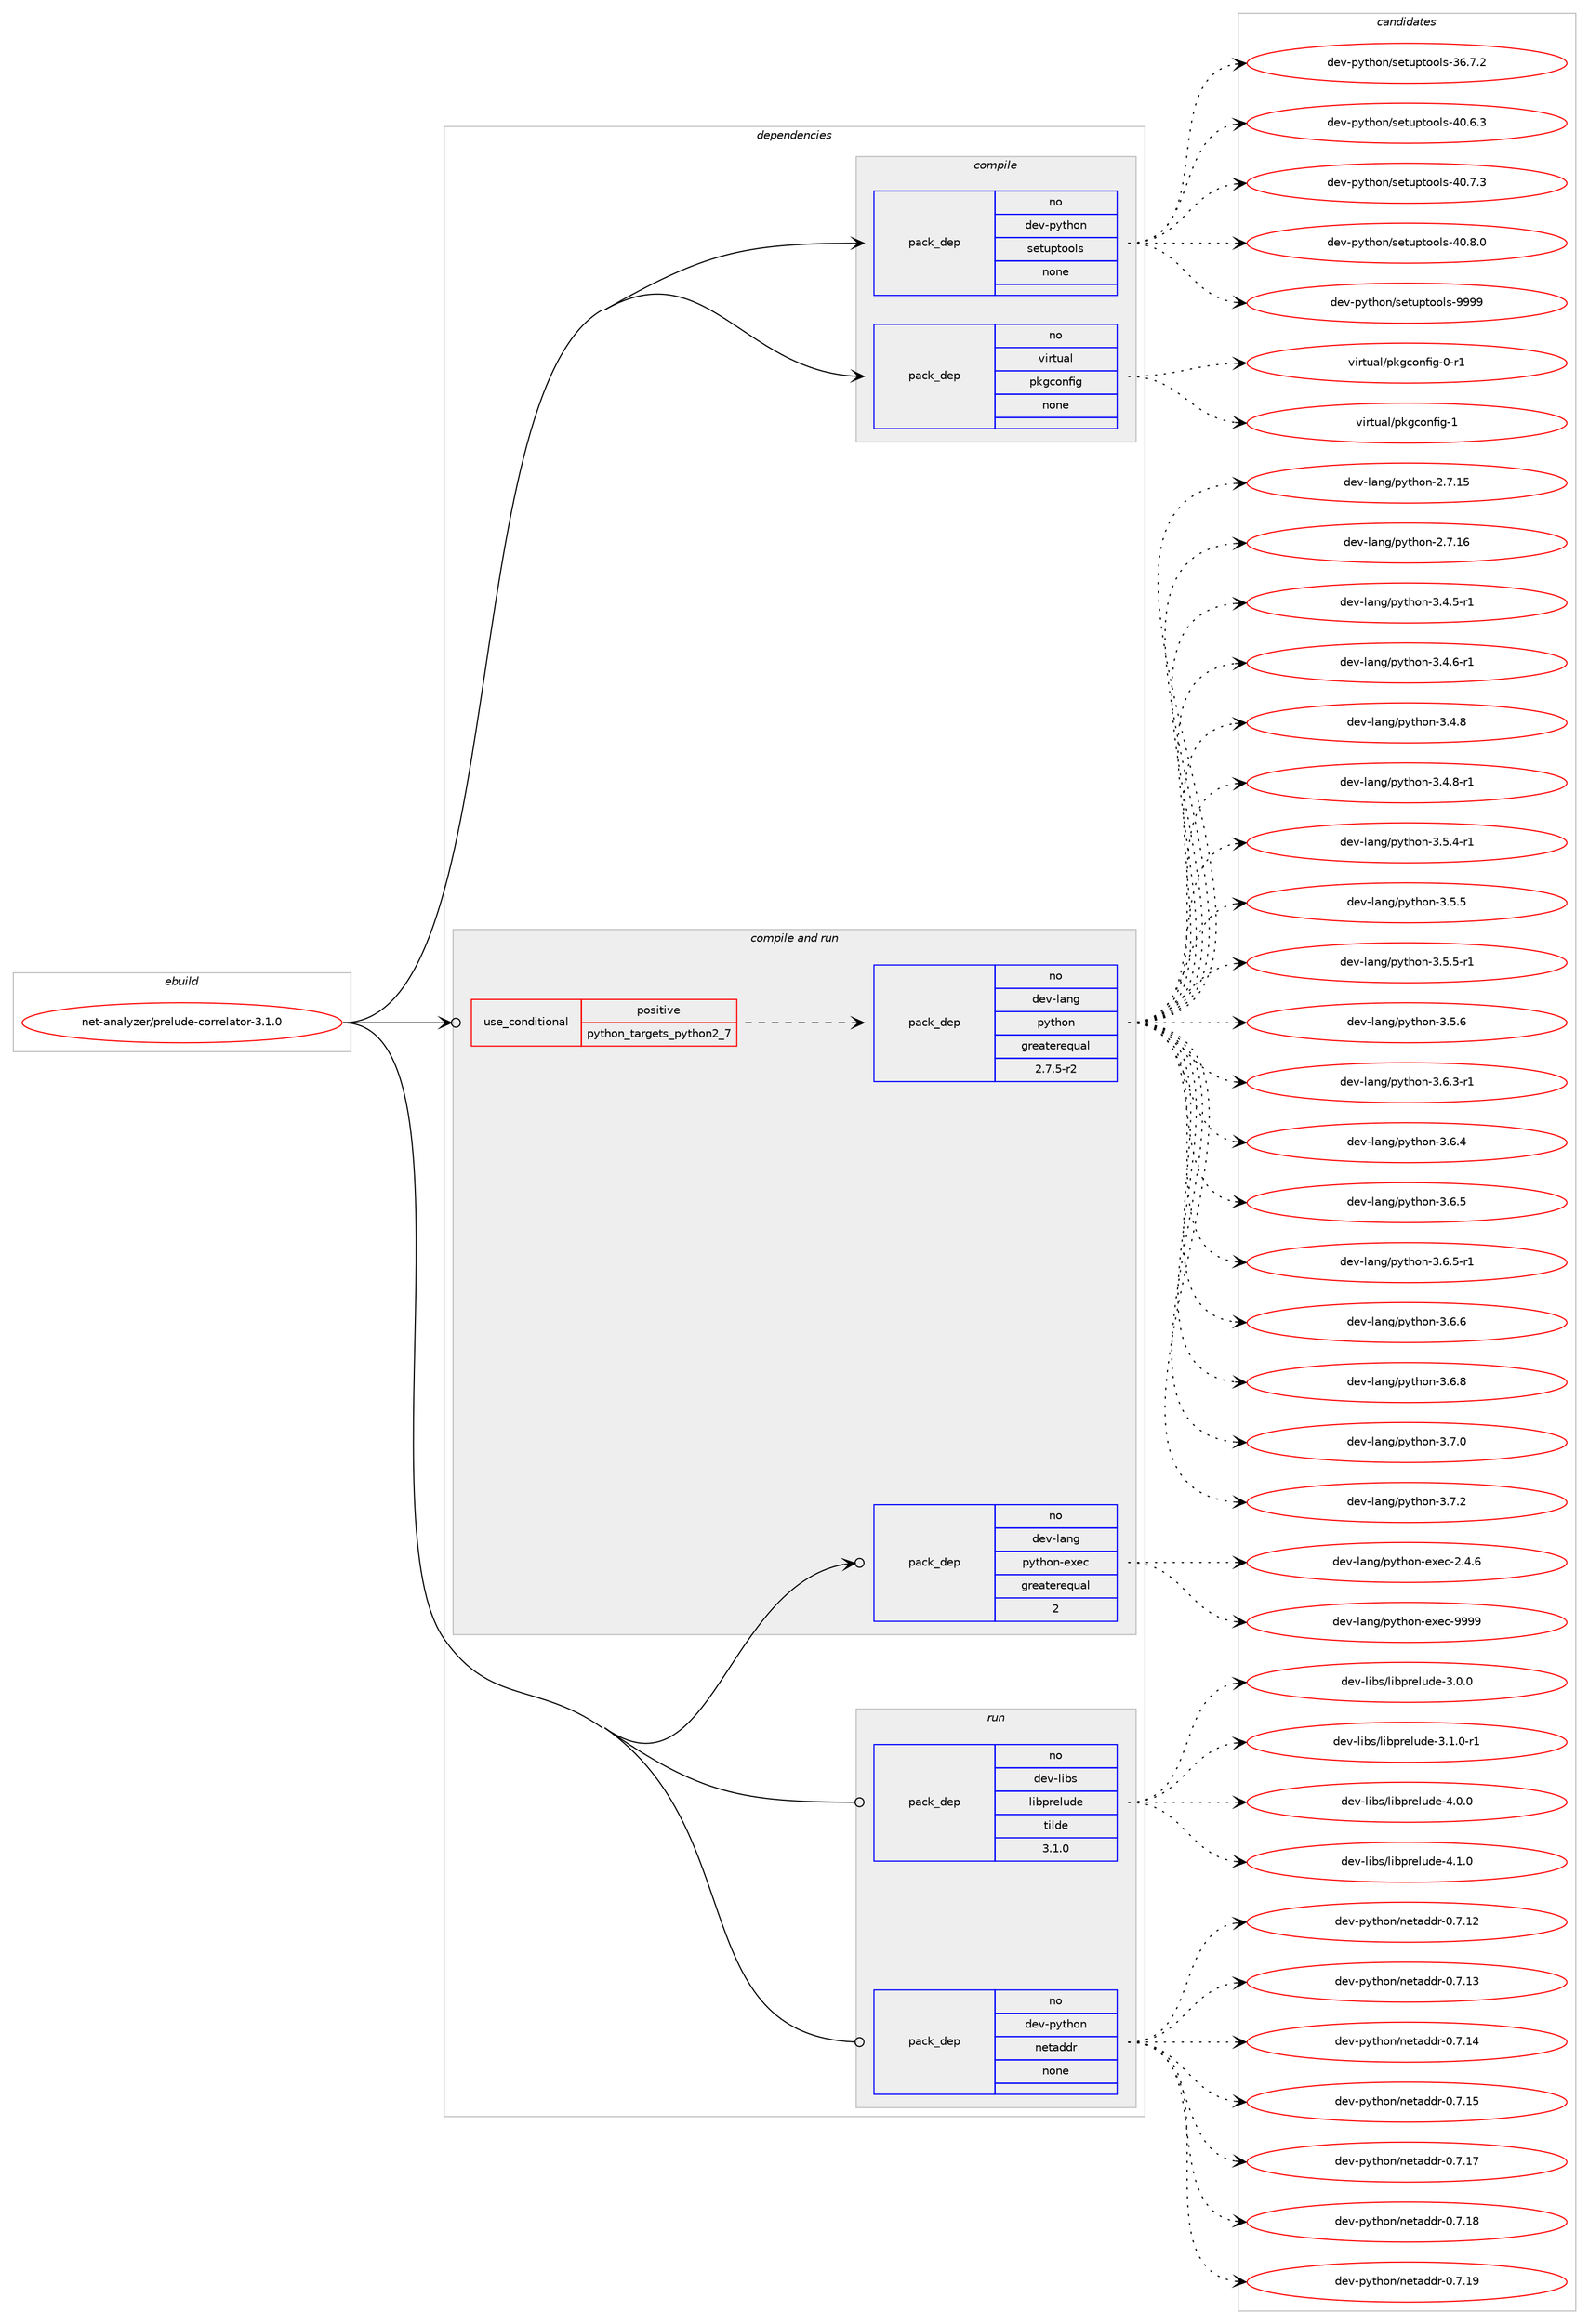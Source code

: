 digraph prolog {

# *************
# Graph options
# *************

newrank=true;
concentrate=true;
compound=true;
graph [rankdir=LR,fontname=Helvetica,fontsize=10,ranksep=1.5];#, ranksep=2.5, nodesep=0.2];
edge  [arrowhead=vee];
node  [fontname=Helvetica,fontsize=10];

# **********
# The ebuild
# **********

subgraph cluster_leftcol {
color=gray;
rank=same;
label=<<i>ebuild</i>>;
id [label="net-analyzer/prelude-correlator-3.1.0", color=red, width=4, href="../net-analyzer/prelude-correlator-3.1.0.svg"];
}

# ****************
# The dependencies
# ****************

subgraph cluster_midcol {
color=gray;
label=<<i>dependencies</i>>;
subgraph cluster_compile {
fillcolor="#eeeeee";
style=filled;
label=<<i>compile</i>>;
subgraph pack1177334 {
dependency1646525 [label=<<TABLE BORDER="0" CELLBORDER="1" CELLSPACING="0" CELLPADDING="4" WIDTH="220"><TR><TD ROWSPAN="6" CELLPADDING="30">pack_dep</TD></TR><TR><TD WIDTH="110">no</TD></TR><TR><TD>dev-python</TD></TR><TR><TD>setuptools</TD></TR><TR><TD>none</TD></TR><TR><TD></TD></TR></TABLE>>, shape=none, color=blue];
}
id:e -> dependency1646525:w [weight=20,style="solid",arrowhead="vee"];
subgraph pack1177335 {
dependency1646526 [label=<<TABLE BORDER="0" CELLBORDER="1" CELLSPACING="0" CELLPADDING="4" WIDTH="220"><TR><TD ROWSPAN="6" CELLPADDING="30">pack_dep</TD></TR><TR><TD WIDTH="110">no</TD></TR><TR><TD>virtual</TD></TR><TR><TD>pkgconfig</TD></TR><TR><TD>none</TD></TR><TR><TD></TD></TR></TABLE>>, shape=none, color=blue];
}
id:e -> dependency1646526:w [weight=20,style="solid",arrowhead="vee"];
}
subgraph cluster_compileandrun {
fillcolor="#eeeeee";
style=filled;
label=<<i>compile and run</i>>;
subgraph cond442559 {
dependency1646527 [label=<<TABLE BORDER="0" CELLBORDER="1" CELLSPACING="0" CELLPADDING="4"><TR><TD ROWSPAN="3" CELLPADDING="10">use_conditional</TD></TR><TR><TD>positive</TD></TR><TR><TD>python_targets_python2_7</TD></TR></TABLE>>, shape=none, color=red];
subgraph pack1177336 {
dependency1646528 [label=<<TABLE BORDER="0" CELLBORDER="1" CELLSPACING="0" CELLPADDING="4" WIDTH="220"><TR><TD ROWSPAN="6" CELLPADDING="30">pack_dep</TD></TR><TR><TD WIDTH="110">no</TD></TR><TR><TD>dev-lang</TD></TR><TR><TD>python</TD></TR><TR><TD>greaterequal</TD></TR><TR><TD>2.7.5-r2</TD></TR></TABLE>>, shape=none, color=blue];
}
dependency1646527:e -> dependency1646528:w [weight=20,style="dashed",arrowhead="vee"];
}
id:e -> dependency1646527:w [weight=20,style="solid",arrowhead="odotvee"];
subgraph pack1177337 {
dependency1646529 [label=<<TABLE BORDER="0" CELLBORDER="1" CELLSPACING="0" CELLPADDING="4" WIDTH="220"><TR><TD ROWSPAN="6" CELLPADDING="30">pack_dep</TD></TR><TR><TD WIDTH="110">no</TD></TR><TR><TD>dev-lang</TD></TR><TR><TD>python-exec</TD></TR><TR><TD>greaterequal</TD></TR><TR><TD>2</TD></TR></TABLE>>, shape=none, color=blue];
}
id:e -> dependency1646529:w [weight=20,style="solid",arrowhead="odotvee"];
}
subgraph cluster_run {
fillcolor="#eeeeee";
style=filled;
label=<<i>run</i>>;
subgraph pack1177338 {
dependency1646530 [label=<<TABLE BORDER="0" CELLBORDER="1" CELLSPACING="0" CELLPADDING="4" WIDTH="220"><TR><TD ROWSPAN="6" CELLPADDING="30">pack_dep</TD></TR><TR><TD WIDTH="110">no</TD></TR><TR><TD>dev-libs</TD></TR><TR><TD>libprelude</TD></TR><TR><TD>tilde</TD></TR><TR><TD>3.1.0</TD></TR></TABLE>>, shape=none, color=blue];
}
id:e -> dependency1646530:w [weight=20,style="solid",arrowhead="odot"];
subgraph pack1177339 {
dependency1646531 [label=<<TABLE BORDER="0" CELLBORDER="1" CELLSPACING="0" CELLPADDING="4" WIDTH="220"><TR><TD ROWSPAN="6" CELLPADDING="30">pack_dep</TD></TR><TR><TD WIDTH="110">no</TD></TR><TR><TD>dev-python</TD></TR><TR><TD>netaddr</TD></TR><TR><TD>none</TD></TR><TR><TD></TD></TR></TABLE>>, shape=none, color=blue];
}
id:e -> dependency1646531:w [weight=20,style="solid",arrowhead="odot"];
}
}

# **************
# The candidates
# **************

subgraph cluster_choices {
rank=same;
color=gray;
label=<<i>candidates</i>>;

subgraph choice1177334 {
color=black;
nodesep=1;
choice100101118451121211161041111104711510111611711211611111110811545515446554650 [label="dev-python/setuptools-36.7.2", color=red, width=4,href="../dev-python/setuptools-36.7.2.svg"];
choice100101118451121211161041111104711510111611711211611111110811545524846544651 [label="dev-python/setuptools-40.6.3", color=red, width=4,href="../dev-python/setuptools-40.6.3.svg"];
choice100101118451121211161041111104711510111611711211611111110811545524846554651 [label="dev-python/setuptools-40.7.3", color=red, width=4,href="../dev-python/setuptools-40.7.3.svg"];
choice100101118451121211161041111104711510111611711211611111110811545524846564648 [label="dev-python/setuptools-40.8.0", color=red, width=4,href="../dev-python/setuptools-40.8.0.svg"];
choice10010111845112121116104111110471151011161171121161111111081154557575757 [label="dev-python/setuptools-9999", color=red, width=4,href="../dev-python/setuptools-9999.svg"];
dependency1646525:e -> choice100101118451121211161041111104711510111611711211611111110811545515446554650:w [style=dotted,weight="100"];
dependency1646525:e -> choice100101118451121211161041111104711510111611711211611111110811545524846544651:w [style=dotted,weight="100"];
dependency1646525:e -> choice100101118451121211161041111104711510111611711211611111110811545524846554651:w [style=dotted,weight="100"];
dependency1646525:e -> choice100101118451121211161041111104711510111611711211611111110811545524846564648:w [style=dotted,weight="100"];
dependency1646525:e -> choice10010111845112121116104111110471151011161171121161111111081154557575757:w [style=dotted,weight="100"];
}
subgraph choice1177335 {
color=black;
nodesep=1;
choice11810511411611797108471121071039911111010210510345484511449 [label="virtual/pkgconfig-0-r1", color=red, width=4,href="../virtual/pkgconfig-0-r1.svg"];
choice1181051141161179710847112107103991111101021051034549 [label="virtual/pkgconfig-1", color=red, width=4,href="../virtual/pkgconfig-1.svg"];
dependency1646526:e -> choice11810511411611797108471121071039911111010210510345484511449:w [style=dotted,weight="100"];
dependency1646526:e -> choice1181051141161179710847112107103991111101021051034549:w [style=dotted,weight="100"];
}
subgraph choice1177336 {
color=black;
nodesep=1;
choice10010111845108971101034711212111610411111045504655464953 [label="dev-lang/python-2.7.15", color=red, width=4,href="../dev-lang/python-2.7.15.svg"];
choice10010111845108971101034711212111610411111045504655464954 [label="dev-lang/python-2.7.16", color=red, width=4,href="../dev-lang/python-2.7.16.svg"];
choice1001011184510897110103471121211161041111104551465246534511449 [label="dev-lang/python-3.4.5-r1", color=red, width=4,href="../dev-lang/python-3.4.5-r1.svg"];
choice1001011184510897110103471121211161041111104551465246544511449 [label="dev-lang/python-3.4.6-r1", color=red, width=4,href="../dev-lang/python-3.4.6-r1.svg"];
choice100101118451089711010347112121116104111110455146524656 [label="dev-lang/python-3.4.8", color=red, width=4,href="../dev-lang/python-3.4.8.svg"];
choice1001011184510897110103471121211161041111104551465246564511449 [label="dev-lang/python-3.4.8-r1", color=red, width=4,href="../dev-lang/python-3.4.8-r1.svg"];
choice1001011184510897110103471121211161041111104551465346524511449 [label="dev-lang/python-3.5.4-r1", color=red, width=4,href="../dev-lang/python-3.5.4-r1.svg"];
choice100101118451089711010347112121116104111110455146534653 [label="dev-lang/python-3.5.5", color=red, width=4,href="../dev-lang/python-3.5.5.svg"];
choice1001011184510897110103471121211161041111104551465346534511449 [label="dev-lang/python-3.5.5-r1", color=red, width=4,href="../dev-lang/python-3.5.5-r1.svg"];
choice100101118451089711010347112121116104111110455146534654 [label="dev-lang/python-3.5.6", color=red, width=4,href="../dev-lang/python-3.5.6.svg"];
choice1001011184510897110103471121211161041111104551465446514511449 [label="dev-lang/python-3.6.3-r1", color=red, width=4,href="../dev-lang/python-3.6.3-r1.svg"];
choice100101118451089711010347112121116104111110455146544652 [label="dev-lang/python-3.6.4", color=red, width=4,href="../dev-lang/python-3.6.4.svg"];
choice100101118451089711010347112121116104111110455146544653 [label="dev-lang/python-3.6.5", color=red, width=4,href="../dev-lang/python-3.6.5.svg"];
choice1001011184510897110103471121211161041111104551465446534511449 [label="dev-lang/python-3.6.5-r1", color=red, width=4,href="../dev-lang/python-3.6.5-r1.svg"];
choice100101118451089711010347112121116104111110455146544654 [label="dev-lang/python-3.6.6", color=red, width=4,href="../dev-lang/python-3.6.6.svg"];
choice100101118451089711010347112121116104111110455146544656 [label="dev-lang/python-3.6.8", color=red, width=4,href="../dev-lang/python-3.6.8.svg"];
choice100101118451089711010347112121116104111110455146554648 [label="dev-lang/python-3.7.0", color=red, width=4,href="../dev-lang/python-3.7.0.svg"];
choice100101118451089711010347112121116104111110455146554650 [label="dev-lang/python-3.7.2", color=red, width=4,href="../dev-lang/python-3.7.2.svg"];
dependency1646528:e -> choice10010111845108971101034711212111610411111045504655464953:w [style=dotted,weight="100"];
dependency1646528:e -> choice10010111845108971101034711212111610411111045504655464954:w [style=dotted,weight="100"];
dependency1646528:e -> choice1001011184510897110103471121211161041111104551465246534511449:w [style=dotted,weight="100"];
dependency1646528:e -> choice1001011184510897110103471121211161041111104551465246544511449:w [style=dotted,weight="100"];
dependency1646528:e -> choice100101118451089711010347112121116104111110455146524656:w [style=dotted,weight="100"];
dependency1646528:e -> choice1001011184510897110103471121211161041111104551465246564511449:w [style=dotted,weight="100"];
dependency1646528:e -> choice1001011184510897110103471121211161041111104551465346524511449:w [style=dotted,weight="100"];
dependency1646528:e -> choice100101118451089711010347112121116104111110455146534653:w [style=dotted,weight="100"];
dependency1646528:e -> choice1001011184510897110103471121211161041111104551465346534511449:w [style=dotted,weight="100"];
dependency1646528:e -> choice100101118451089711010347112121116104111110455146534654:w [style=dotted,weight="100"];
dependency1646528:e -> choice1001011184510897110103471121211161041111104551465446514511449:w [style=dotted,weight="100"];
dependency1646528:e -> choice100101118451089711010347112121116104111110455146544652:w [style=dotted,weight="100"];
dependency1646528:e -> choice100101118451089711010347112121116104111110455146544653:w [style=dotted,weight="100"];
dependency1646528:e -> choice1001011184510897110103471121211161041111104551465446534511449:w [style=dotted,weight="100"];
dependency1646528:e -> choice100101118451089711010347112121116104111110455146544654:w [style=dotted,weight="100"];
dependency1646528:e -> choice100101118451089711010347112121116104111110455146544656:w [style=dotted,weight="100"];
dependency1646528:e -> choice100101118451089711010347112121116104111110455146554648:w [style=dotted,weight="100"];
dependency1646528:e -> choice100101118451089711010347112121116104111110455146554650:w [style=dotted,weight="100"];
}
subgraph choice1177337 {
color=black;
nodesep=1;
choice1001011184510897110103471121211161041111104510112010199455046524654 [label="dev-lang/python-exec-2.4.6", color=red, width=4,href="../dev-lang/python-exec-2.4.6.svg"];
choice10010111845108971101034711212111610411111045101120101994557575757 [label="dev-lang/python-exec-9999", color=red, width=4,href="../dev-lang/python-exec-9999.svg"];
dependency1646529:e -> choice1001011184510897110103471121211161041111104510112010199455046524654:w [style=dotted,weight="100"];
dependency1646529:e -> choice10010111845108971101034711212111610411111045101120101994557575757:w [style=dotted,weight="100"];
}
subgraph choice1177338 {
color=black;
nodesep=1;
choice10010111845108105981154710810598112114101108117100101455146484648 [label="dev-libs/libprelude-3.0.0", color=red, width=4,href="../dev-libs/libprelude-3.0.0.svg"];
choice100101118451081059811547108105981121141011081171001014551464946484511449 [label="dev-libs/libprelude-3.1.0-r1", color=red, width=4,href="../dev-libs/libprelude-3.1.0-r1.svg"];
choice10010111845108105981154710810598112114101108117100101455246484648 [label="dev-libs/libprelude-4.0.0", color=red, width=4,href="../dev-libs/libprelude-4.0.0.svg"];
choice10010111845108105981154710810598112114101108117100101455246494648 [label="dev-libs/libprelude-4.1.0", color=red, width=4,href="../dev-libs/libprelude-4.1.0.svg"];
dependency1646530:e -> choice10010111845108105981154710810598112114101108117100101455146484648:w [style=dotted,weight="100"];
dependency1646530:e -> choice100101118451081059811547108105981121141011081171001014551464946484511449:w [style=dotted,weight="100"];
dependency1646530:e -> choice10010111845108105981154710810598112114101108117100101455246484648:w [style=dotted,weight="100"];
dependency1646530:e -> choice10010111845108105981154710810598112114101108117100101455246494648:w [style=dotted,weight="100"];
}
subgraph choice1177339 {
color=black;
nodesep=1;
choice10010111845112121116104111110471101011169710010011445484655464950 [label="dev-python/netaddr-0.7.12", color=red, width=4,href="../dev-python/netaddr-0.7.12.svg"];
choice10010111845112121116104111110471101011169710010011445484655464951 [label="dev-python/netaddr-0.7.13", color=red, width=4,href="../dev-python/netaddr-0.7.13.svg"];
choice10010111845112121116104111110471101011169710010011445484655464952 [label="dev-python/netaddr-0.7.14", color=red, width=4,href="../dev-python/netaddr-0.7.14.svg"];
choice10010111845112121116104111110471101011169710010011445484655464953 [label="dev-python/netaddr-0.7.15", color=red, width=4,href="../dev-python/netaddr-0.7.15.svg"];
choice10010111845112121116104111110471101011169710010011445484655464955 [label="dev-python/netaddr-0.7.17", color=red, width=4,href="../dev-python/netaddr-0.7.17.svg"];
choice10010111845112121116104111110471101011169710010011445484655464956 [label="dev-python/netaddr-0.7.18", color=red, width=4,href="../dev-python/netaddr-0.7.18.svg"];
choice10010111845112121116104111110471101011169710010011445484655464957 [label="dev-python/netaddr-0.7.19", color=red, width=4,href="../dev-python/netaddr-0.7.19.svg"];
dependency1646531:e -> choice10010111845112121116104111110471101011169710010011445484655464950:w [style=dotted,weight="100"];
dependency1646531:e -> choice10010111845112121116104111110471101011169710010011445484655464951:w [style=dotted,weight="100"];
dependency1646531:e -> choice10010111845112121116104111110471101011169710010011445484655464952:w [style=dotted,weight="100"];
dependency1646531:e -> choice10010111845112121116104111110471101011169710010011445484655464953:w [style=dotted,weight="100"];
dependency1646531:e -> choice10010111845112121116104111110471101011169710010011445484655464955:w [style=dotted,weight="100"];
dependency1646531:e -> choice10010111845112121116104111110471101011169710010011445484655464956:w [style=dotted,weight="100"];
dependency1646531:e -> choice10010111845112121116104111110471101011169710010011445484655464957:w [style=dotted,weight="100"];
}
}

}
